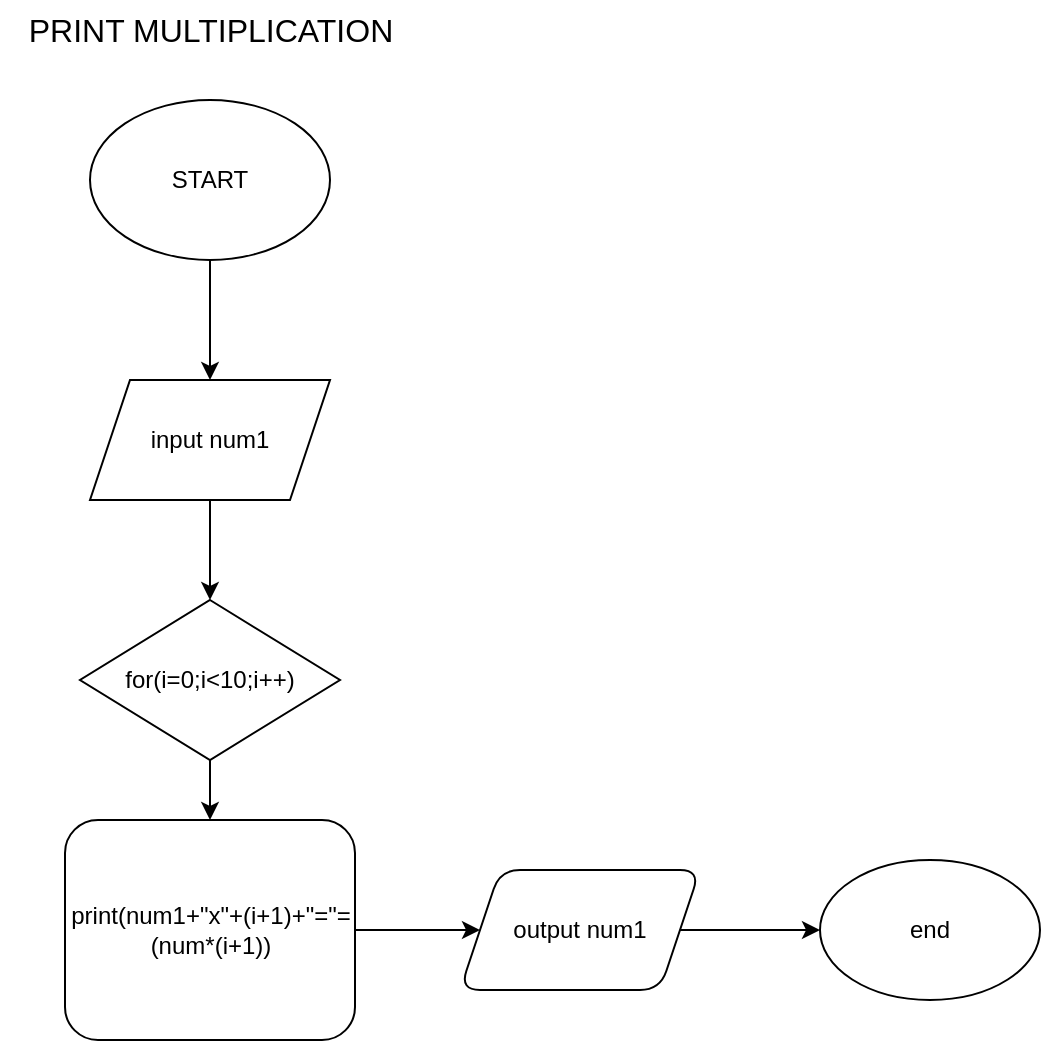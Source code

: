 <mxfile version="23.1.2" type="github">
  <diagram id="C5RBs43oDa-KdzZeNtuy" name="Page-1">
    <mxGraphModel dx="1246" dy="664" grid="1" gridSize="10" guides="1" tooltips="1" connect="1" arrows="1" fold="1" page="1" pageScale="1" pageWidth="827" pageHeight="1169" math="0" shadow="0">
      <root>
        <mxCell id="WIyWlLk6GJQsqaUBKTNV-0" />
        <mxCell id="WIyWlLk6GJQsqaUBKTNV-1" parent="WIyWlLk6GJQsqaUBKTNV-0" />
        <mxCell id="F0z8dnbwJXjkQ_49QfIX-3" value="" style="edgeStyle=orthogonalEdgeStyle;rounded=0;orthogonalLoop=1;jettySize=auto;html=1;" edge="1" parent="WIyWlLk6GJQsqaUBKTNV-1" source="F0z8dnbwJXjkQ_49QfIX-0" target="F0z8dnbwJXjkQ_49QfIX-2">
          <mxGeometry relative="1" as="geometry" />
        </mxCell>
        <mxCell id="F0z8dnbwJXjkQ_49QfIX-0" value="START" style="ellipse;whiteSpace=wrap;html=1;" vertex="1" parent="WIyWlLk6GJQsqaUBKTNV-1">
          <mxGeometry x="305" y="120" width="120" height="80" as="geometry" />
        </mxCell>
        <mxCell id="F0z8dnbwJXjkQ_49QfIX-1" value="&lt;font style=&quot;font-size: 16px;&quot;&gt;PRINT MULTIPLICATION&lt;/font&gt;" style="text;html=1;align=center;verticalAlign=middle;resizable=0;points=[];autosize=1;strokeColor=none;fillColor=none;" vertex="1" parent="WIyWlLk6GJQsqaUBKTNV-1">
          <mxGeometry x="260" y="70" width="210" height="30" as="geometry" />
        </mxCell>
        <mxCell id="F0z8dnbwJXjkQ_49QfIX-5" value="" style="edgeStyle=orthogonalEdgeStyle;rounded=0;orthogonalLoop=1;jettySize=auto;html=1;" edge="1" parent="WIyWlLk6GJQsqaUBKTNV-1" source="F0z8dnbwJXjkQ_49QfIX-2" target="F0z8dnbwJXjkQ_49QfIX-4">
          <mxGeometry relative="1" as="geometry" />
        </mxCell>
        <mxCell id="F0z8dnbwJXjkQ_49QfIX-2" value="input num1" style="shape=parallelogram;perimeter=parallelogramPerimeter;whiteSpace=wrap;html=1;fixedSize=1;" vertex="1" parent="WIyWlLk6GJQsqaUBKTNV-1">
          <mxGeometry x="305" y="260" width="120" height="60" as="geometry" />
        </mxCell>
        <mxCell id="F0z8dnbwJXjkQ_49QfIX-7" value="" style="edgeStyle=orthogonalEdgeStyle;rounded=0;orthogonalLoop=1;jettySize=auto;html=1;" edge="1" parent="WIyWlLk6GJQsqaUBKTNV-1" source="F0z8dnbwJXjkQ_49QfIX-4" target="F0z8dnbwJXjkQ_49QfIX-6">
          <mxGeometry relative="1" as="geometry" />
        </mxCell>
        <mxCell id="F0z8dnbwJXjkQ_49QfIX-4" value="for(i=0;i&amp;lt;10;i++)" style="rhombus;whiteSpace=wrap;html=1;" vertex="1" parent="WIyWlLk6GJQsqaUBKTNV-1">
          <mxGeometry x="300" y="370" width="130" height="80" as="geometry" />
        </mxCell>
        <mxCell id="F0z8dnbwJXjkQ_49QfIX-9" value="" style="edgeStyle=orthogonalEdgeStyle;rounded=0;orthogonalLoop=1;jettySize=auto;html=1;" edge="1" parent="WIyWlLk6GJQsqaUBKTNV-1" source="F0z8dnbwJXjkQ_49QfIX-6" target="F0z8dnbwJXjkQ_49QfIX-8">
          <mxGeometry relative="1" as="geometry" />
        </mxCell>
        <mxCell id="F0z8dnbwJXjkQ_49QfIX-6" value="print(num1+&quot;x&quot;+(i+1)+&quot;=&quot;=(num*(i+1))" style="rounded=1;whiteSpace=wrap;html=1;" vertex="1" parent="WIyWlLk6GJQsqaUBKTNV-1">
          <mxGeometry x="292.5" y="480" width="145" height="110" as="geometry" />
        </mxCell>
        <mxCell id="F0z8dnbwJXjkQ_49QfIX-11" value="" style="edgeStyle=orthogonalEdgeStyle;rounded=0;orthogonalLoop=1;jettySize=auto;html=1;" edge="1" parent="WIyWlLk6GJQsqaUBKTNV-1" source="F0z8dnbwJXjkQ_49QfIX-8" target="F0z8dnbwJXjkQ_49QfIX-10">
          <mxGeometry relative="1" as="geometry" />
        </mxCell>
        <mxCell id="F0z8dnbwJXjkQ_49QfIX-8" value="output num1" style="shape=parallelogram;perimeter=parallelogramPerimeter;whiteSpace=wrap;html=1;fixedSize=1;rounded=1;" vertex="1" parent="WIyWlLk6GJQsqaUBKTNV-1">
          <mxGeometry x="490" y="505" width="120" height="60" as="geometry" />
        </mxCell>
        <mxCell id="F0z8dnbwJXjkQ_49QfIX-10" value="end" style="ellipse;whiteSpace=wrap;html=1;rounded=1;" vertex="1" parent="WIyWlLk6GJQsqaUBKTNV-1">
          <mxGeometry x="670" y="500" width="110" height="70" as="geometry" />
        </mxCell>
      </root>
    </mxGraphModel>
  </diagram>
</mxfile>
